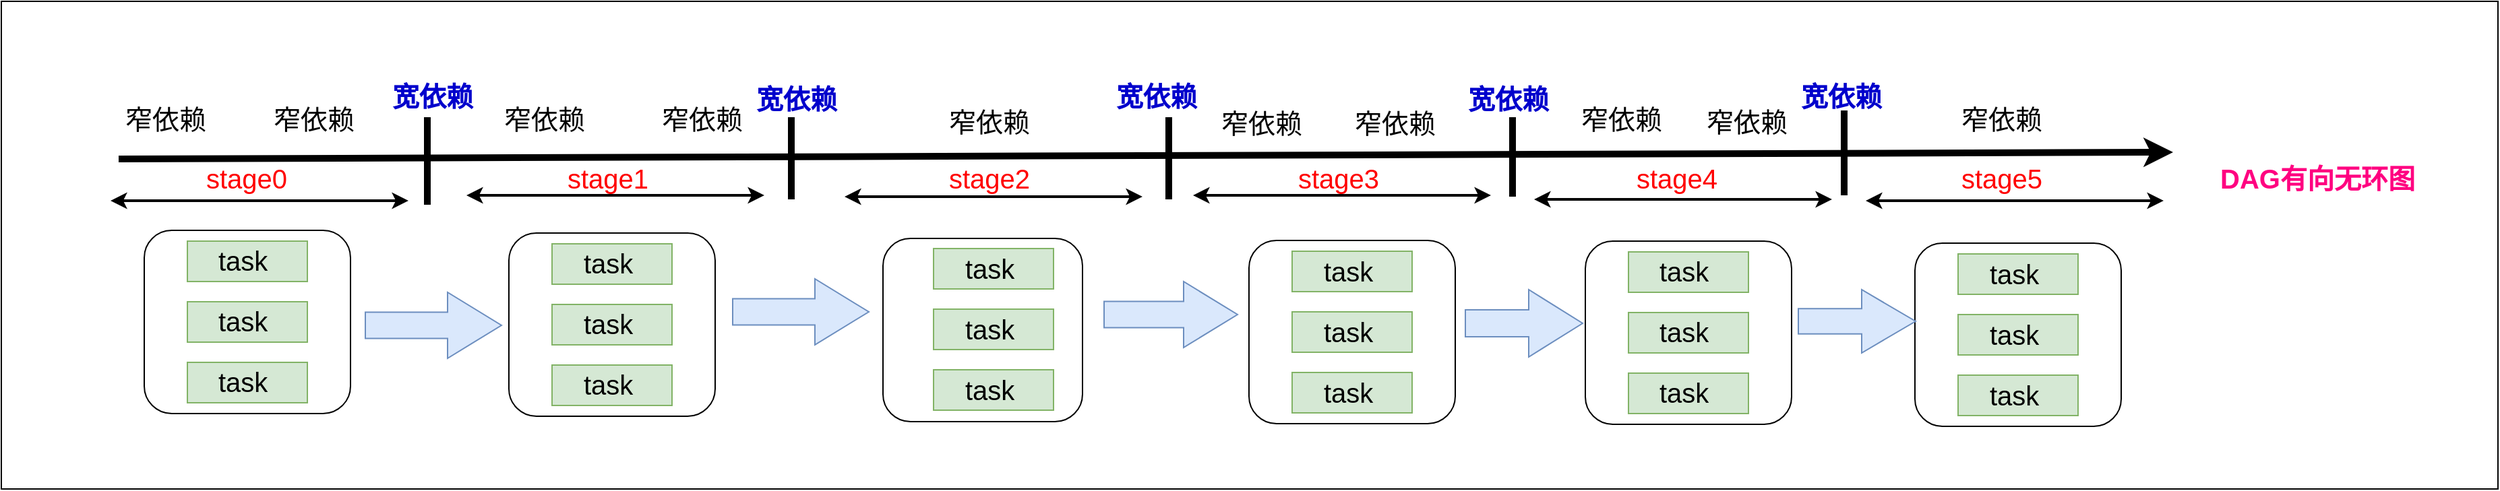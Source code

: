 <mxfile version="11.1.4" type="device"><diagram id="tQeQw2dK870Rytm6SK0U" name="Page-1"><mxGraphModel dx="2062" dy="824" grid="0" gridSize="10" guides="1" tooltips="1" connect="1" arrows="1" fold="1" page="0" pageScale="1" pageWidth="827" pageHeight="1169" math="0" shadow="0"><root><mxCell id="0"/><mxCell id="1" parent="0"/><mxCell id="ILANnt2CW6DC1Fk0cW6L-113" value="" style="rounded=0;whiteSpace=wrap;html=1;" vertex="1" parent="1"><mxGeometry x="-112" y="384" width="1852" height="362" as="geometry"/></mxCell><mxCell id="ILANnt2CW6DC1Fk0cW6L-1" value="" style="endArrow=classic;html=1;strokeWidth=5;" edge="1" parent="1"><mxGeometry width="50" height="50" relative="1" as="geometry"><mxPoint x="-25" y="501" as="sourcePoint"/><mxPoint x="1499" y="496" as="targetPoint"/></mxGeometry></mxCell><mxCell id="ILANnt2CW6DC1Fk0cW6L-2" value="&lt;b&gt;&lt;font style=&quot;font-size: 20px&quot; color=&quot;#ff0080&quot;&gt;DAG有向无环图&lt;/font&gt;&lt;/b&gt;" style="text;html=1;resizable=0;points=[];autosize=1;align=left;verticalAlign=top;spacingTop=-4;" vertex="1" parent="1"><mxGeometry x="1532" y="501" width="154" height="17" as="geometry"/></mxCell><mxCell id="ILANnt2CW6DC1Fk0cW6L-3" value="" style="endArrow=none;html=1;strokeWidth=5;" edge="1" parent="1"><mxGeometry width="50" height="50" relative="1" as="geometry"><mxPoint x="204" y="501" as="sourcePoint"/><mxPoint x="204" y="470" as="targetPoint"/></mxGeometry></mxCell><mxCell id="ILANnt2CW6DC1Fk0cW6L-4" value="" style="endArrow=none;html=1;strokeWidth=5;" edge="1" parent="1"><mxGeometry width="50" height="50" relative="1" as="geometry"><mxPoint x="1255" y="496" as="sourcePoint"/><mxPoint x="1255" y="465" as="targetPoint"/></mxGeometry></mxCell><mxCell id="ILANnt2CW6DC1Fk0cW6L-5" value="" style="endArrow=none;html=1;strokeWidth=5;" edge="1" parent="1"><mxGeometry width="50" height="50" relative="1" as="geometry"><mxPoint x="1009" y="501" as="sourcePoint"/><mxPoint x="1009" y="470" as="targetPoint"/></mxGeometry></mxCell><mxCell id="ILANnt2CW6DC1Fk0cW6L-6" value="" style="endArrow=none;html=1;strokeWidth=5;" edge="1" parent="1"><mxGeometry width="50" height="50" relative="1" as="geometry"><mxPoint x="754" y="501" as="sourcePoint"/><mxPoint x="754" y="470" as="targetPoint"/></mxGeometry></mxCell><mxCell id="ILANnt2CW6DC1Fk0cW6L-7" value="" style="endArrow=none;html=1;strokeWidth=5;" edge="1" parent="1"><mxGeometry width="50" height="50" relative="1" as="geometry"><mxPoint x="474" y="501" as="sourcePoint"/><mxPoint x="474" y="470" as="targetPoint"/></mxGeometry></mxCell><mxCell id="ILANnt2CW6DC1Fk0cW6L-8" value="&lt;font style=&quot;font-size: 20px&quot;&gt;窄依赖&lt;/font&gt;" style="text;html=1;resizable=0;points=[];autosize=1;align=left;verticalAlign=top;spacingTop=-4;" vertex="1" parent="1"><mxGeometry x="-22" y="457" width="70" height="17" as="geometry"/></mxCell><mxCell id="ILANnt2CW6DC1Fk0cW6L-9" value="&lt;font style=&quot;font-size: 20px&quot;&gt;窄依赖&lt;/font&gt;" style="text;html=1;resizable=0;points=[];autosize=1;align=left;verticalAlign=top;spacingTop=-4;" vertex="1" parent="1"><mxGeometry x="88" y="457" width="70" height="17" as="geometry"/></mxCell><mxCell id="ILANnt2CW6DC1Fk0cW6L-10" value="&lt;font style=&quot;font-size: 20px&quot; color=&quot;#0000cc&quot;&gt;&lt;b&gt;宽依赖&lt;/b&gt;&lt;/font&gt;" style="text;html=1;resizable=0;points=[];autosize=1;align=left;verticalAlign=top;spacingTop=-4;" vertex="1" parent="1"><mxGeometry x="176" y="440" width="70" height="17" as="geometry"/></mxCell><mxCell id="ILANnt2CW6DC1Fk0cW6L-11" value="&lt;font style=&quot;font-size: 20px&quot;&gt;窄依赖&lt;/font&gt;" style="text;html=1;resizable=0;points=[];autosize=1;align=left;verticalAlign=top;spacingTop=-4;" vertex="1" parent="1"><mxGeometry x="259" y="457" width="70" height="17" as="geometry"/></mxCell><mxCell id="ILANnt2CW6DC1Fk0cW6L-12" value="&lt;font style=&quot;font-size: 20px&quot;&gt;窄依赖&lt;/font&gt;" style="text;html=1;resizable=0;points=[];autosize=1;align=left;verticalAlign=top;spacingTop=-4;" vertex="1" parent="1"><mxGeometry x="376" y="457" width="70" height="17" as="geometry"/></mxCell><mxCell id="ILANnt2CW6DC1Fk0cW6L-13" value="&lt;font style=&quot;font-size: 20px&quot; color=&quot;#0000cc&quot;&gt;&lt;b&gt;宽依赖&lt;/b&gt;&lt;/font&gt;" style="text;html=1;resizable=0;points=[];autosize=1;align=left;verticalAlign=top;spacingTop=-4;" vertex="1" parent="1"><mxGeometry x="446" y="441.5" width="70" height="17" as="geometry"/></mxCell><mxCell id="ILANnt2CW6DC1Fk0cW6L-14" value="&lt;font style=&quot;font-size: 20px&quot;&gt;窄依赖&lt;/font&gt;" style="text;html=1;resizable=0;points=[];autosize=1;align=left;verticalAlign=top;spacingTop=-4;" vertex="1" parent="1"><mxGeometry x="589" y="458.5" width="70" height="17" as="geometry"/></mxCell><mxCell id="ILANnt2CW6DC1Fk0cW6L-15" value="&lt;font style=&quot;font-size: 20px&quot; color=&quot;#0000cc&quot;&gt;&lt;b&gt;宽依赖&lt;/b&gt;&lt;/font&gt;" style="text;html=1;resizable=0;points=[];autosize=1;align=left;verticalAlign=top;spacingTop=-4;" vertex="1" parent="1"><mxGeometry x="713" y="440" width="70" height="17" as="geometry"/></mxCell><mxCell id="ILANnt2CW6DC1Fk0cW6L-16" value="&lt;font style=&quot;font-size: 20px&quot;&gt;窄依赖&lt;/font&gt;" style="text;html=1;resizable=0;points=[];autosize=1;align=left;verticalAlign=top;spacingTop=-4;" vertex="1" parent="1"><mxGeometry x="791" y="460" width="70" height="17" as="geometry"/></mxCell><mxCell id="ILANnt2CW6DC1Fk0cW6L-17" value="&lt;font style=&quot;font-size: 20px&quot;&gt;窄依赖&lt;/font&gt;" style="text;html=1;resizable=0;points=[];autosize=1;align=left;verticalAlign=top;spacingTop=-4;" vertex="1" parent="1"><mxGeometry x="890" y="460" width="70" height="17" as="geometry"/></mxCell><mxCell id="ILANnt2CW6DC1Fk0cW6L-18" value="&lt;font style=&quot;font-size: 20px&quot; color=&quot;#0000cc&quot;&gt;&lt;b&gt;宽依赖&lt;/b&gt;&lt;/font&gt;" style="text;html=1;resizable=0;points=[];autosize=1;align=left;verticalAlign=top;spacingTop=-4;" vertex="1" parent="1"><mxGeometry x="974" y="441.5" width="70" height="17" as="geometry"/></mxCell><mxCell id="ILANnt2CW6DC1Fk0cW6L-19" value="&lt;font style=&quot;font-size: 20px&quot;&gt;窄依赖&lt;/font&gt;" style="text;html=1;resizable=0;points=[];autosize=1;align=left;verticalAlign=top;spacingTop=-4;" vertex="1" parent="1"><mxGeometry x="1058" y="457" width="70" height="17" as="geometry"/></mxCell><mxCell id="ILANnt2CW6DC1Fk0cW6L-20" value="&lt;font style=&quot;font-size: 20px&quot;&gt;窄依赖&lt;/font&gt;" style="text;html=1;resizable=0;points=[];autosize=1;align=left;verticalAlign=top;spacingTop=-4;" vertex="1" parent="1"><mxGeometry x="1151" y="458.5" width="70" height="17" as="geometry"/></mxCell><mxCell id="ILANnt2CW6DC1Fk0cW6L-21" value="&lt;font style=&quot;font-size: 20px&quot; color=&quot;#0000cc&quot;&gt;&lt;b&gt;宽依赖&lt;/b&gt;&lt;/font&gt;" style="text;html=1;resizable=0;points=[];autosize=1;align=left;verticalAlign=top;spacingTop=-4;" vertex="1" parent="1"><mxGeometry x="1221" y="440" width="70" height="17" as="geometry"/></mxCell><mxCell id="ILANnt2CW6DC1Fk0cW6L-22" value="&lt;font style=&quot;font-size: 20px&quot;&gt;窄依赖&lt;/font&gt;" style="text;html=1;resizable=0;points=[];autosize=1;align=left;verticalAlign=top;spacingTop=-4;" vertex="1" parent="1"><mxGeometry x="1340" y="457" width="70" height="17" as="geometry"/></mxCell><mxCell id="ILANnt2CW6DC1Fk0cW6L-23" value="" style="endArrow=none;html=1;strokeWidth=5;" edge="1" parent="1"><mxGeometry width="50" height="50" relative="1" as="geometry"><mxPoint x="204" y="525" as="sourcePoint"/><mxPoint x="204" y="470" as="targetPoint"/></mxGeometry></mxCell><mxCell id="ILANnt2CW6DC1Fk0cW6L-24" value="" style="endArrow=none;html=1;strokeWidth=5;" edge="1" parent="1"><mxGeometry width="50" height="50" relative="1" as="geometry"><mxPoint x="204" y="530" as="sourcePoint"/><mxPoint x="204" y="470" as="targetPoint"/></mxGeometry></mxCell><mxCell id="ILANnt2CW6DC1Fk0cW6L-25" value="" style="endArrow=none;html=1;strokeWidth=5;" edge="1" parent="1"><mxGeometry width="50" height="50" relative="1" as="geometry"><mxPoint x="474" y="524" as="sourcePoint"/><mxPoint x="474" y="470" as="targetPoint"/></mxGeometry></mxCell><mxCell id="ILANnt2CW6DC1Fk0cW6L-26" value="" style="endArrow=none;html=1;strokeWidth=5;" edge="1" parent="1"><mxGeometry width="50" height="50" relative="1" as="geometry"><mxPoint x="474" y="524" as="sourcePoint"/><mxPoint x="474" y="470" as="targetPoint"/></mxGeometry></mxCell><mxCell id="ILANnt2CW6DC1Fk0cW6L-27" value="" style="endArrow=none;html=1;strokeWidth=5;" edge="1" parent="1"><mxGeometry width="50" height="50" relative="1" as="geometry"><mxPoint x="754" y="519" as="sourcePoint"/><mxPoint x="754" y="470" as="targetPoint"/></mxGeometry></mxCell><mxCell id="ILANnt2CW6DC1Fk0cW6L-28" value="" style="endArrow=none;html=1;strokeWidth=5;" edge="1" parent="1"><mxGeometry width="50" height="50" relative="1" as="geometry"><mxPoint x="754" y="519" as="sourcePoint"/><mxPoint x="754" y="470" as="targetPoint"/></mxGeometry></mxCell><mxCell id="ILANnt2CW6DC1Fk0cW6L-29" value="" style="endArrow=none;html=1;strokeWidth=5;" edge="1" parent="1"><mxGeometry width="50" height="50" relative="1" as="geometry"><mxPoint x="1009" y="529" as="sourcePoint"/><mxPoint x="1009" y="470" as="targetPoint"/></mxGeometry></mxCell><mxCell id="ILANnt2CW6DC1Fk0cW6L-30" value="" style="endArrow=none;html=1;strokeWidth=5;" edge="1" parent="1"><mxGeometry width="50" height="50" relative="1" as="geometry"><mxPoint x="1255" y="528" as="sourcePoint"/><mxPoint x="1255" y="465" as="targetPoint"/></mxGeometry></mxCell><mxCell id="ILANnt2CW6DC1Fk0cW6L-31" value="" style="endArrow=none;html=1;strokeWidth=5;" edge="1" parent="1"><mxGeometry width="50" height="50" relative="1" as="geometry"><mxPoint x="754" y="526" as="sourcePoint"/><mxPoint x="754" y="470" as="targetPoint"/></mxGeometry></mxCell><mxCell id="ILANnt2CW6DC1Fk0cW6L-32" value="" style="endArrow=none;html=1;strokeWidth=5;" edge="1" parent="1"><mxGeometry width="50" height="50" relative="1" as="geometry"><mxPoint x="474" y="531" as="sourcePoint"/><mxPoint x="474" y="470" as="targetPoint"/></mxGeometry></mxCell><mxCell id="ILANnt2CW6DC1Fk0cW6L-33" value="" style="endArrow=none;html=1;strokeWidth=5;" edge="1" parent="1"><mxGeometry width="50" height="50" relative="1" as="geometry"><mxPoint x="754" y="531" as="sourcePoint"/><mxPoint x="754" y="470" as="targetPoint"/></mxGeometry></mxCell><mxCell id="ILANnt2CW6DC1Fk0cW6L-34" value="" style="endArrow=none;html=1;strokeWidth=5;" edge="1" parent="1"><mxGeometry width="50" height="50" relative="1" as="geometry"><mxPoint x="204" y="535" as="sourcePoint"/><mxPoint x="204" y="470" as="targetPoint"/></mxGeometry></mxCell><mxCell id="ILANnt2CW6DC1Fk0cW6L-35" value="" style="endArrow=classic;startArrow=classic;html=1;strokeWidth=2;" edge="1" parent="1"><mxGeometry width="50" height="50" relative="1" as="geometry"><mxPoint x="-31" y="532" as="sourcePoint"/><mxPoint x="190" y="532" as="targetPoint"/></mxGeometry></mxCell><mxCell id="ILANnt2CW6DC1Fk0cW6L-37" value="&lt;span style=&quot;font-size: 20px&quot;&gt;&lt;font color=&quot;#ff0000&quot;&gt;stage0&lt;/font&gt;&lt;/span&gt;" style="text;html=1;resizable=0;points=[];autosize=1;align=left;verticalAlign=top;spacingTop=-4;" vertex="1" parent="1"><mxGeometry x="38" y="501" width="70" height="17" as="geometry"/></mxCell><mxCell id="ILANnt2CW6DC1Fk0cW6L-38" value="" style="endArrow=classic;startArrow=classic;html=1;strokeWidth=2;" edge="1" parent="1"><mxGeometry width="50" height="50" relative="1" as="geometry"><mxPoint x="233" y="528" as="sourcePoint"/><mxPoint x="454" y="528" as="targetPoint"/></mxGeometry></mxCell><mxCell id="ILANnt2CW6DC1Fk0cW6L-39" value="" style="endArrow=classic;startArrow=classic;html=1;strokeWidth=2;" edge="1" parent="1"><mxGeometry width="50" height="50" relative="1" as="geometry"><mxPoint x="513.5" y="529" as="sourcePoint"/><mxPoint x="734.5" y="529" as="targetPoint"/></mxGeometry></mxCell><mxCell id="ILANnt2CW6DC1Fk0cW6L-40" value="" style="endArrow=classic;startArrow=classic;html=1;strokeWidth=2;" edge="1" parent="1"><mxGeometry width="50" height="50" relative="1" as="geometry"><mxPoint x="772" y="528" as="sourcePoint"/><mxPoint x="993" y="528" as="targetPoint"/></mxGeometry></mxCell><mxCell id="ILANnt2CW6DC1Fk0cW6L-41" value="" style="endArrow=classic;startArrow=classic;html=1;strokeWidth=2;" edge="1" parent="1"><mxGeometry width="50" height="50" relative="1" as="geometry"><mxPoint x="1025" y="531" as="sourcePoint"/><mxPoint x="1246" y="531" as="targetPoint"/></mxGeometry></mxCell><mxCell id="ILANnt2CW6DC1Fk0cW6L-42" value="" style="endArrow=classic;startArrow=classic;html=1;strokeWidth=2;" edge="1" parent="1"><mxGeometry width="50" height="50" relative="1" as="geometry"><mxPoint x="1271" y="532" as="sourcePoint"/><mxPoint x="1492" y="532" as="targetPoint"/></mxGeometry></mxCell><mxCell id="ILANnt2CW6DC1Fk0cW6L-43" value="&lt;span style=&quot;font-size: 20px&quot;&gt;&lt;font color=&quot;#ff0000&quot;&gt;stage1&lt;/font&gt;&lt;/span&gt;" style="text;html=1;resizable=0;points=[];autosize=1;align=left;verticalAlign=top;spacingTop=-4;" vertex="1" parent="1"><mxGeometry x="306" y="501" width="70" height="17" as="geometry"/></mxCell><mxCell id="ILANnt2CW6DC1Fk0cW6L-44" value="&lt;span style=&quot;font-size: 20px&quot;&gt;&lt;font color=&quot;#ff0000&quot;&gt;stage2&lt;/font&gt;&lt;/span&gt;" style="text;html=1;resizable=0;points=[];autosize=1;align=left;verticalAlign=top;spacingTop=-4;" vertex="1" parent="1"><mxGeometry x="589" y="501" width="70" height="17" as="geometry"/></mxCell><mxCell id="ILANnt2CW6DC1Fk0cW6L-45" value="&lt;span style=&quot;font-size: 20px&quot;&gt;&lt;font color=&quot;#ff0000&quot;&gt;stage3&lt;/font&gt;&lt;/span&gt;" style="text;html=1;resizable=0;points=[];autosize=1;align=left;verticalAlign=top;spacingTop=-4;" vertex="1" parent="1"><mxGeometry x="848" y="501" width="70" height="17" as="geometry"/></mxCell><mxCell id="ILANnt2CW6DC1Fk0cW6L-46" value="&lt;span style=&quot;font-size: 20px&quot;&gt;&lt;font color=&quot;#ff0000&quot;&gt;stage4&lt;/font&gt;&lt;/span&gt;" style="text;html=1;resizable=0;points=[];autosize=1;align=left;verticalAlign=top;spacingTop=-4;" vertex="1" parent="1"><mxGeometry x="1099" y="501" width="70" height="17" as="geometry"/></mxCell><mxCell id="ILANnt2CW6DC1Fk0cW6L-47" value="&lt;span style=&quot;font-size: 20px&quot;&gt;&lt;font color=&quot;#ff0000&quot;&gt;stage5&lt;/font&gt;&lt;/span&gt;" style="text;html=1;resizable=0;points=[];autosize=1;align=left;verticalAlign=top;spacingTop=-4;" vertex="1" parent="1"><mxGeometry x="1340" y="501" width="70" height="17" as="geometry"/></mxCell><mxCell id="ILANnt2CW6DC1Fk0cW6L-48" value="" style="rounded=1;whiteSpace=wrap;html=1;" vertex="1" parent="1"><mxGeometry x="-6" y="554" width="153" height="136" as="geometry"/></mxCell><mxCell id="ILANnt2CW6DC1Fk0cW6L-50" value="" style="rounded=0;whiteSpace=wrap;html=1;fillColor=#d5e8d4;strokeColor=#82b366;" vertex="1" parent="1"><mxGeometry x="26" y="562" width="89" height="30" as="geometry"/></mxCell><mxCell id="ILANnt2CW6DC1Fk0cW6L-51" value="&lt;font style=&quot;font-size: 20px&quot;&gt;task&lt;/font&gt;" style="text;html=1;resizable=0;points=[];autosize=1;align=left;verticalAlign=top;spacingTop=-4;" vertex="1" parent="1"><mxGeometry x="47" y="562" width="47" height="17" as="geometry"/></mxCell><mxCell id="ILANnt2CW6DC1Fk0cW6L-52" value="" style="rounded=0;whiteSpace=wrap;html=1;fillColor=#d5e8d4;strokeColor=#82b366;" vertex="1" parent="1"><mxGeometry x="26" y="607" width="89" height="30" as="geometry"/></mxCell><mxCell id="ILANnt2CW6DC1Fk0cW6L-53" value="&lt;font style=&quot;font-size: 20px&quot;&gt;task&lt;/font&gt;" style="text;html=1;resizable=0;points=[];autosize=1;align=left;verticalAlign=top;spacingTop=-4;" vertex="1" parent="1"><mxGeometry x="47" y="607" width="47" height="17" as="geometry"/></mxCell><mxCell id="ILANnt2CW6DC1Fk0cW6L-54" value="" style="rounded=0;whiteSpace=wrap;html=1;fillColor=#d5e8d4;strokeColor=#82b366;" vertex="1" parent="1"><mxGeometry x="26" y="652" width="89" height="30" as="geometry"/></mxCell><mxCell id="ILANnt2CW6DC1Fk0cW6L-55" value="&lt;font style=&quot;font-size: 20px&quot;&gt;task&lt;/font&gt;" style="text;html=1;resizable=0;points=[];autosize=1;align=left;verticalAlign=top;spacingTop=-4;" vertex="1" parent="1"><mxGeometry x="47" y="652" width="47" height="17" as="geometry"/></mxCell><mxCell id="ILANnt2CW6DC1Fk0cW6L-56" value="" style="rounded=1;whiteSpace=wrap;html=1;" vertex="1" parent="1"><mxGeometry x="264.5" y="556" width="153" height="136" as="geometry"/></mxCell><mxCell id="ILANnt2CW6DC1Fk0cW6L-57" value="" style="rounded=0;whiteSpace=wrap;html=1;fillColor=#d5e8d4;strokeColor=#82b366;" vertex="1" parent="1"><mxGeometry x="296.5" y="564" width="89" height="30" as="geometry"/></mxCell><mxCell id="ILANnt2CW6DC1Fk0cW6L-58" value="&lt;font style=&quot;font-size: 20px&quot;&gt;task&lt;/font&gt;" style="text;html=1;resizable=0;points=[];autosize=1;align=left;verticalAlign=top;spacingTop=-4;" vertex="1" parent="1"><mxGeometry x="317.5" y="564" width="47" height="17" as="geometry"/></mxCell><mxCell id="ILANnt2CW6DC1Fk0cW6L-59" value="" style="rounded=0;whiteSpace=wrap;html=1;fillColor=#d5e8d4;strokeColor=#82b366;" vertex="1" parent="1"><mxGeometry x="296.5" y="609" width="89" height="30" as="geometry"/></mxCell><mxCell id="ILANnt2CW6DC1Fk0cW6L-60" value="&lt;font style=&quot;font-size: 20px&quot;&gt;task&lt;/font&gt;" style="text;html=1;resizable=0;points=[];autosize=1;align=left;verticalAlign=top;spacingTop=-4;" vertex="1" parent="1"><mxGeometry x="317.5" y="609" width="47" height="17" as="geometry"/></mxCell><mxCell id="ILANnt2CW6DC1Fk0cW6L-61" value="" style="rounded=0;whiteSpace=wrap;html=1;fillColor=#d5e8d4;strokeColor=#82b366;" vertex="1" parent="1"><mxGeometry x="296.5" y="654" width="89" height="30" as="geometry"/></mxCell><mxCell id="ILANnt2CW6DC1Fk0cW6L-62" value="&lt;font style=&quot;font-size: 20px&quot;&gt;task&lt;/font&gt;" style="text;html=1;resizable=0;points=[];autosize=1;align=left;verticalAlign=top;spacingTop=-4;" vertex="1" parent="1"><mxGeometry x="317.5" y="654" width="47" height="17" as="geometry"/></mxCell><mxCell id="ILANnt2CW6DC1Fk0cW6L-63" value="" style="rounded=1;whiteSpace=wrap;html=1;" vertex="1" parent="1"><mxGeometry x="542" y="560" width="148" height="136" as="geometry"/></mxCell><mxCell id="ILANnt2CW6DC1Fk0cW6L-64" value="" style="rounded=0;whiteSpace=wrap;html=1;fillColor=#d5e8d4;strokeColor=#82b366;" vertex="1" parent="1"><mxGeometry x="579.5" y="567.5" width="89" height="30" as="geometry"/></mxCell><mxCell id="ILANnt2CW6DC1Fk0cW6L-65" value="&lt;font style=&quot;font-size: 20px&quot;&gt;task&lt;/font&gt;" style="text;html=1;resizable=0;points=[];autosize=1;align=left;verticalAlign=top;spacingTop=-4;" vertex="1" parent="1"><mxGeometry x="600.5" y="567.5" width="47" height="17" as="geometry"/></mxCell><mxCell id="ILANnt2CW6DC1Fk0cW6L-66" value="" style="rounded=0;whiteSpace=wrap;html=1;fillColor=#d5e8d4;strokeColor=#82b366;" vertex="1" parent="1"><mxGeometry x="579.5" y="612.5" width="89" height="30" as="geometry"/></mxCell><mxCell id="ILANnt2CW6DC1Fk0cW6L-67" value="&lt;font style=&quot;font-size: 20px&quot;&gt;task&lt;/font&gt;" style="text;html=1;resizable=0;points=[];autosize=1;align=left;verticalAlign=top;spacingTop=-4;" vertex="1" parent="1"><mxGeometry x="600.5" y="612.5" width="47" height="17" as="geometry"/></mxCell><mxCell id="ILANnt2CW6DC1Fk0cW6L-68" value="" style="rounded=0;whiteSpace=wrap;html=1;fillColor=#d5e8d4;strokeColor=#82b366;" vertex="1" parent="1"><mxGeometry x="579.5" y="657.5" width="89" height="30" as="geometry"/></mxCell><mxCell id="ILANnt2CW6DC1Fk0cW6L-69" value="&lt;font style=&quot;font-size: 20px&quot;&gt;task&lt;/font&gt;" style="text;html=1;resizable=0;points=[];autosize=1;align=left;verticalAlign=top;spacingTop=-4;" vertex="1" parent="1"><mxGeometry x="600.5" y="657.5" width="47" height="17" as="geometry"/></mxCell><mxCell id="ILANnt2CW6DC1Fk0cW6L-84" value="" style="rounded=1;whiteSpace=wrap;html=1;" vertex="1" parent="1"><mxGeometry x="813.5" y="561.5" width="153" height="136" as="geometry"/></mxCell><mxCell id="ILANnt2CW6DC1Fk0cW6L-85" value="" style="rounded=0;whiteSpace=wrap;html=1;fillColor=#d5e8d4;strokeColor=#82b366;" vertex="1" parent="1"><mxGeometry x="845.5" y="569.5" width="89" height="30" as="geometry"/></mxCell><mxCell id="ILANnt2CW6DC1Fk0cW6L-86" value="&lt;font style=&quot;font-size: 20px&quot;&gt;task&lt;/font&gt;" style="text;html=1;resizable=0;points=[];autosize=1;align=left;verticalAlign=top;spacingTop=-4;" vertex="1" parent="1"><mxGeometry x="866.5" y="569.5" width="47" height="17" as="geometry"/></mxCell><mxCell id="ILANnt2CW6DC1Fk0cW6L-87" value="" style="rounded=0;whiteSpace=wrap;html=1;fillColor=#d5e8d4;strokeColor=#82b366;" vertex="1" parent="1"><mxGeometry x="845.5" y="614.5" width="89" height="30" as="geometry"/></mxCell><mxCell id="ILANnt2CW6DC1Fk0cW6L-88" value="&lt;font style=&quot;font-size: 20px&quot;&gt;task&lt;/font&gt;" style="text;html=1;resizable=0;points=[];autosize=1;align=left;verticalAlign=top;spacingTop=-4;" vertex="1" parent="1"><mxGeometry x="866.5" y="614.5" width="47" height="17" as="geometry"/></mxCell><mxCell id="ILANnt2CW6DC1Fk0cW6L-89" value="" style="rounded=0;whiteSpace=wrap;html=1;fillColor=#d5e8d4;strokeColor=#82b366;" vertex="1" parent="1"><mxGeometry x="845.5" y="659.5" width="89" height="30" as="geometry"/></mxCell><mxCell id="ILANnt2CW6DC1Fk0cW6L-90" value="&lt;font style=&quot;font-size: 20px&quot;&gt;task&lt;/font&gt;" style="text;html=1;resizable=0;points=[];autosize=1;align=left;verticalAlign=top;spacingTop=-4;" vertex="1" parent="1"><mxGeometry x="866.5" y="659.5" width="47" height="17" as="geometry"/></mxCell><mxCell id="ILANnt2CW6DC1Fk0cW6L-91" value="" style="rounded=1;whiteSpace=wrap;html=1;" vertex="1" parent="1"><mxGeometry x="1063" y="562" width="153" height="136" as="geometry"/></mxCell><mxCell id="ILANnt2CW6DC1Fk0cW6L-92" value="" style="rounded=0;whiteSpace=wrap;html=1;fillColor=#d5e8d4;strokeColor=#82b366;" vertex="1" parent="1"><mxGeometry x="1095" y="570" width="89" height="30" as="geometry"/></mxCell><mxCell id="ILANnt2CW6DC1Fk0cW6L-93" value="&lt;font style=&quot;font-size: 20px&quot;&gt;task&lt;/font&gt;" style="text;html=1;resizable=0;points=[];autosize=1;align=left;verticalAlign=top;spacingTop=-4;" vertex="1" parent="1"><mxGeometry x="1116" y="570" width="47" height="17" as="geometry"/></mxCell><mxCell id="ILANnt2CW6DC1Fk0cW6L-94" value="" style="rounded=0;whiteSpace=wrap;html=1;fillColor=#d5e8d4;strokeColor=#82b366;" vertex="1" parent="1"><mxGeometry x="1095" y="615" width="89" height="30" as="geometry"/></mxCell><mxCell id="ILANnt2CW6DC1Fk0cW6L-95" value="&lt;font style=&quot;font-size: 20px&quot;&gt;task&lt;/font&gt;" style="text;html=1;resizable=0;points=[];autosize=1;align=left;verticalAlign=top;spacingTop=-4;" vertex="1" parent="1"><mxGeometry x="1116" y="615" width="47" height="17" as="geometry"/></mxCell><mxCell id="ILANnt2CW6DC1Fk0cW6L-96" value="" style="rounded=0;whiteSpace=wrap;html=1;fillColor=#d5e8d4;strokeColor=#82b366;" vertex="1" parent="1"><mxGeometry x="1095" y="660" width="89" height="30" as="geometry"/></mxCell><mxCell id="ILANnt2CW6DC1Fk0cW6L-97" value="&lt;font style=&quot;font-size: 20px&quot;&gt;task&lt;/font&gt;" style="text;html=1;resizable=0;points=[];autosize=1;align=left;verticalAlign=top;spacingTop=-4;" vertex="1" parent="1"><mxGeometry x="1116" y="660" width="47" height="17" as="geometry"/></mxCell><mxCell id="ILANnt2CW6DC1Fk0cW6L-98" value="" style="rounded=1;whiteSpace=wrap;html=1;" vertex="1" parent="1"><mxGeometry x="1307.5" y="563.5" width="153" height="136" as="geometry"/></mxCell><mxCell id="ILANnt2CW6DC1Fk0cW6L-99" value="" style="rounded=0;whiteSpace=wrap;html=1;fillColor=#d5e8d4;strokeColor=#82b366;" vertex="1" parent="1"><mxGeometry x="1339.5" y="571.5" width="89" height="30" as="geometry"/></mxCell><mxCell id="ILANnt2CW6DC1Fk0cW6L-100" value="&lt;font style=&quot;font-size: 20px&quot;&gt;task&lt;/font&gt;" style="text;html=1;resizable=0;points=[];autosize=1;align=left;verticalAlign=top;spacingTop=-4;" vertex="1" parent="1"><mxGeometry x="1360.5" y="571.5" width="47" height="17" as="geometry"/></mxCell><mxCell id="ILANnt2CW6DC1Fk0cW6L-101" value="" style="rounded=0;whiteSpace=wrap;html=1;fillColor=#d5e8d4;strokeColor=#82b366;" vertex="1" parent="1"><mxGeometry x="1339.5" y="616.5" width="89" height="30" as="geometry"/></mxCell><mxCell id="ILANnt2CW6DC1Fk0cW6L-102" value="&lt;font style=&quot;font-size: 20px&quot;&gt;task&lt;/font&gt;" style="text;html=1;resizable=0;points=[];autosize=1;align=left;verticalAlign=top;spacingTop=-4;" vertex="1" parent="1"><mxGeometry x="1360.5" y="616.5" width="47" height="17" as="geometry"/></mxCell><mxCell id="ILANnt2CW6DC1Fk0cW6L-103" value="" style="rounded=0;whiteSpace=wrap;html=1;fillColor=#d5e8d4;strokeColor=#82b366;" vertex="1" parent="1"><mxGeometry x="1339.5" y="661.5" width="89" height="30" as="geometry"/></mxCell><mxCell id="ILANnt2CW6DC1Fk0cW6L-104" value="&lt;font style=&quot;font-size: 20px&quot;&gt;task&lt;/font&gt;" style="text;html=1;resizable=0;points=[];autosize=1;align=left;verticalAlign=top;spacingTop=-4;" vertex="1" parent="1"><mxGeometry x="1360.5" y="661.5" width="47" height="17" as="geometry"/></mxCell><mxCell id="ILANnt2CW6DC1Fk0cW6L-106" value="" style="html=1;shadow=0;dashed=0;align=center;verticalAlign=middle;shape=mxgraph.arrows2.arrow;dy=0.6;dx=40;notch=0;fillColor=#dae8fc;strokeColor=#6c8ebf;" vertex="1" parent="1"><mxGeometry x="974" y="598" width="87" height="50" as="geometry"/></mxCell><mxCell id="ILANnt2CW6DC1Fk0cW6L-108" value="" style="html=1;shadow=0;dashed=0;align=center;verticalAlign=middle;shape=mxgraph.arrows2.arrow;dy=0.6;dx=40;notch=0;fillColor=#dae8fc;strokeColor=#6c8ebf;" vertex="1" parent="1"><mxGeometry x="158" y="600" width="101" height="49" as="geometry"/></mxCell><mxCell id="ILANnt2CW6DC1Fk0cW6L-109" value="" style="html=1;shadow=0;dashed=0;align=center;verticalAlign=middle;shape=mxgraph.arrows2.arrow;dy=0.6;dx=40;notch=0;fillColor=#dae8fc;strokeColor=#6c8ebf;" vertex="1" parent="1"><mxGeometry x="430.5" y="590" width="101" height="49" as="geometry"/></mxCell><mxCell id="ILANnt2CW6DC1Fk0cW6L-110" value="" style="html=1;shadow=0;dashed=0;align=center;verticalAlign=middle;shape=mxgraph.arrows2.arrow;dy=0.6;dx=40;notch=0;fillColor=#dae8fc;strokeColor=#6c8ebf;" vertex="1" parent="1"><mxGeometry x="706" y="592" width="99" height="49" as="geometry"/></mxCell><mxCell id="ILANnt2CW6DC1Fk0cW6L-112" value="" style="html=1;shadow=0;dashed=0;align=center;verticalAlign=middle;shape=mxgraph.arrows2.arrow;dy=0.6;dx=40;notch=0;fillColor=#dae8fc;strokeColor=#6c8ebf;" vertex="1" parent="1"><mxGeometry x="1221" y="598" width="87" height="47" as="geometry"/></mxCell></root></mxGraphModel></diagram></mxfile>
